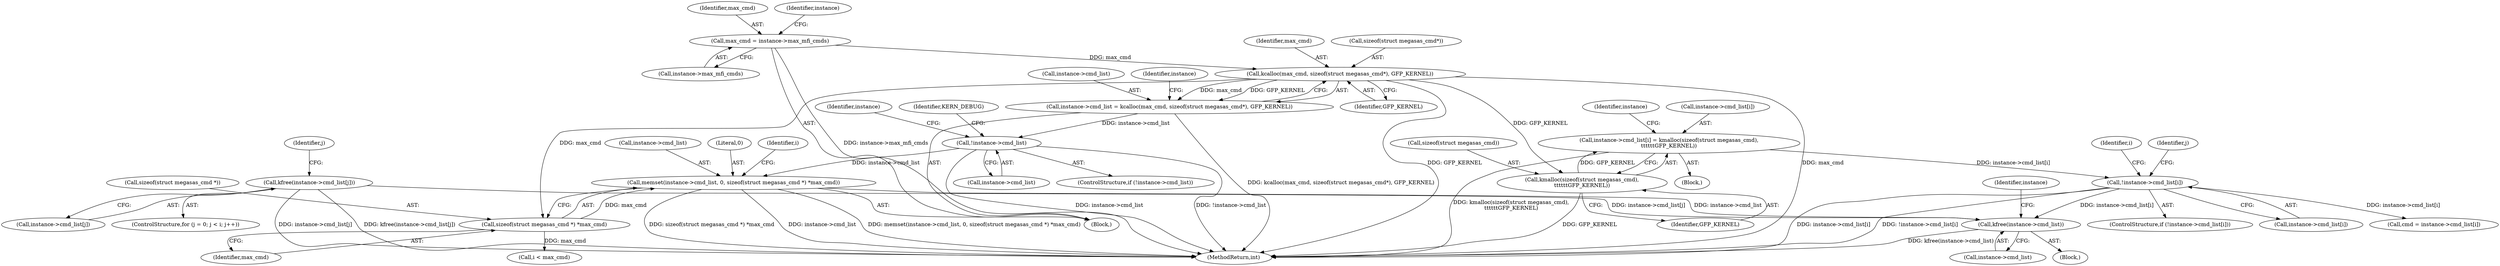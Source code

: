 digraph "0_linux_bcf3b67d16a4c8ffae0aa79de5853435e683945c@API" {
"1000193" [label="(Call,kfree(instance->cmd_list))"];
"1000187" [label="(Call,kfree(instance->cmd_list[j]))"];
"1000171" [label="(Call,!instance->cmd_list[i])"];
"1000160" [label="(Call,instance->cmd_list[i] = kmalloc(sizeof(struct megasas_cmd),\n\t\t\t\t\t\tGFP_KERNEL))"];
"1000166" [label="(Call,kmalloc(sizeof(struct megasas_cmd),\n\t\t\t\t\t\tGFP_KERNEL))"];
"1000118" [label="(Call,kcalloc(max_cmd, sizeof(struct megasas_cmd*), GFP_KERNEL))"];
"1000109" [label="(Call,max_cmd = instance->max_mfi_cmds)"];
"1000141" [label="(Call,memset(instance->cmd_list, 0, sizeof(struct megasas_cmd *) *max_cmd))"];
"1000124" [label="(Call,!instance->cmd_list)"];
"1000114" [label="(Call,instance->cmd_list = kcalloc(max_cmd, sizeof(struct megasas_cmd*), GFP_KERNEL))"];
"1000146" [label="(Call,sizeof(struct megasas_cmd *) *max_cmd)"];
"1000193" [label="(Call,kfree(instance->cmd_list))"];
"1000199" [label="(Identifier,instance)"];
"1000142" [label="(Call,instance->cmd_list)"];
"1000118" [label="(Call,kcalloc(max_cmd, sizeof(struct megasas_cmd*), GFP_KERNEL))"];
"1000170" [label="(ControlStructure,if (!instance->cmd_list[i]))"];
"1000130" [label="(Identifier,KERN_DEBUG)"];
"1000149" [label="(Identifier,max_cmd)"];
"1000271" [label="(MethodReturn,int)"];
"1000158" [label="(Identifier,i)"];
"1000161" [label="(Call,instance->cmd_list[i])"];
"1000119" [label="(Identifier,max_cmd)"];
"1000111" [label="(Call,instance->max_mfi_cmds)"];
"1000114" [label="(Call,instance->cmd_list = kcalloc(max_cmd, sizeof(struct megasas_cmd*), GFP_KERNEL))"];
"1000169" [label="(Identifier,GFP_KERNEL)"];
"1000160" [label="(Call,instance->cmd_list[i] = kmalloc(sizeof(struct megasas_cmd),\n\t\t\t\t\t\tGFP_KERNEL))"];
"1000172" [label="(Call,instance->cmd_list[i])"];
"1000159" [label="(Block,)"];
"1000120" [label="(Call,sizeof(struct megasas_cmd*))"];
"1000125" [label="(Call,instance->cmd_list)"];
"1000167" [label="(Call,sizeof(struct megasas_cmd))"];
"1000143" [label="(Identifier,instance)"];
"1000180" [label="(Identifier,j)"];
"1000171" [label="(Call,!instance->cmd_list[i])"];
"1000122" [label="(Identifier,GFP_KERNEL)"];
"1000115" [label="(Call,instance->cmd_list)"];
"1000104" [label="(Block,)"];
"1000126" [label="(Identifier,instance)"];
"1000186" [label="(Identifier,j)"];
"1000147" [label="(Call,sizeof(struct megasas_cmd *))"];
"1000141" [label="(Call,memset(instance->cmd_list, 0, sizeof(struct megasas_cmd *) *max_cmd))"];
"1000174" [label="(Identifier,instance)"];
"1000110" [label="(Identifier,max_cmd)"];
"1000215" [label="(Call,cmd = instance->cmd_list[i])"];
"1000166" [label="(Call,kmalloc(sizeof(struct megasas_cmd),\n\t\t\t\t\t\tGFP_KERNEL))"];
"1000124" [label="(Call,!instance->cmd_list)"];
"1000123" [label="(ControlStructure,if (!instance->cmd_list))"];
"1000116" [label="(Identifier,instance)"];
"1000187" [label="(Call,kfree(instance->cmd_list[j]))"];
"1000188" [label="(Call,instance->cmd_list[j])"];
"1000109" [label="(Call,max_cmd = instance->max_mfi_cmds)"];
"1000145" [label="(Literal,0)"];
"1000178" [label="(ControlStructure,for (j = 0; j < i; j++))"];
"1000177" [label="(Block,)"];
"1000152" [label="(Identifier,i)"];
"1000146" [label="(Call,sizeof(struct megasas_cmd *) *max_cmd)"];
"1000154" [label="(Call,i < max_cmd)"];
"1000194" [label="(Call,instance->cmd_list)"];
"1000193" -> "1000177"  [label="AST: "];
"1000193" -> "1000194"  [label="CFG: "];
"1000194" -> "1000193"  [label="AST: "];
"1000199" -> "1000193"  [label="CFG: "];
"1000193" -> "1000271"  [label="DDG: kfree(instance->cmd_list)"];
"1000187" -> "1000193"  [label="DDG: instance->cmd_list[j]"];
"1000171" -> "1000193"  [label="DDG: instance->cmd_list[i]"];
"1000141" -> "1000193"  [label="DDG: instance->cmd_list"];
"1000187" -> "1000178"  [label="AST: "];
"1000187" -> "1000188"  [label="CFG: "];
"1000188" -> "1000187"  [label="AST: "];
"1000186" -> "1000187"  [label="CFG: "];
"1000187" -> "1000271"  [label="DDG: instance->cmd_list[j]"];
"1000187" -> "1000271"  [label="DDG: kfree(instance->cmd_list[j])"];
"1000171" -> "1000170"  [label="AST: "];
"1000171" -> "1000172"  [label="CFG: "];
"1000172" -> "1000171"  [label="AST: "];
"1000180" -> "1000171"  [label="CFG: "];
"1000158" -> "1000171"  [label="CFG: "];
"1000171" -> "1000271"  [label="DDG: instance->cmd_list[i]"];
"1000171" -> "1000271"  [label="DDG: !instance->cmd_list[i]"];
"1000160" -> "1000171"  [label="DDG: instance->cmd_list[i]"];
"1000171" -> "1000215"  [label="DDG: instance->cmd_list[i]"];
"1000160" -> "1000159"  [label="AST: "];
"1000160" -> "1000166"  [label="CFG: "];
"1000161" -> "1000160"  [label="AST: "];
"1000166" -> "1000160"  [label="AST: "];
"1000174" -> "1000160"  [label="CFG: "];
"1000160" -> "1000271"  [label="DDG: kmalloc(sizeof(struct megasas_cmd),\n\t\t\t\t\t\tGFP_KERNEL)"];
"1000166" -> "1000160"  [label="DDG: GFP_KERNEL"];
"1000166" -> "1000169"  [label="CFG: "];
"1000167" -> "1000166"  [label="AST: "];
"1000169" -> "1000166"  [label="AST: "];
"1000166" -> "1000271"  [label="DDG: GFP_KERNEL"];
"1000118" -> "1000166"  [label="DDG: GFP_KERNEL"];
"1000118" -> "1000114"  [label="AST: "];
"1000118" -> "1000122"  [label="CFG: "];
"1000119" -> "1000118"  [label="AST: "];
"1000120" -> "1000118"  [label="AST: "];
"1000122" -> "1000118"  [label="AST: "];
"1000114" -> "1000118"  [label="CFG: "];
"1000118" -> "1000271"  [label="DDG: GFP_KERNEL"];
"1000118" -> "1000271"  [label="DDG: max_cmd"];
"1000118" -> "1000114"  [label="DDG: max_cmd"];
"1000118" -> "1000114"  [label="DDG: GFP_KERNEL"];
"1000109" -> "1000118"  [label="DDG: max_cmd"];
"1000118" -> "1000146"  [label="DDG: max_cmd"];
"1000109" -> "1000104"  [label="AST: "];
"1000109" -> "1000111"  [label="CFG: "];
"1000110" -> "1000109"  [label="AST: "];
"1000111" -> "1000109"  [label="AST: "];
"1000116" -> "1000109"  [label="CFG: "];
"1000109" -> "1000271"  [label="DDG: instance->max_mfi_cmds"];
"1000141" -> "1000104"  [label="AST: "];
"1000141" -> "1000146"  [label="CFG: "];
"1000142" -> "1000141"  [label="AST: "];
"1000145" -> "1000141"  [label="AST: "];
"1000146" -> "1000141"  [label="AST: "];
"1000152" -> "1000141"  [label="CFG: "];
"1000141" -> "1000271"  [label="DDG: sizeof(struct megasas_cmd *) *max_cmd"];
"1000141" -> "1000271"  [label="DDG: instance->cmd_list"];
"1000141" -> "1000271"  [label="DDG: memset(instance->cmd_list, 0, sizeof(struct megasas_cmd *) *max_cmd)"];
"1000124" -> "1000141"  [label="DDG: instance->cmd_list"];
"1000146" -> "1000141"  [label="DDG: max_cmd"];
"1000124" -> "1000123"  [label="AST: "];
"1000124" -> "1000125"  [label="CFG: "];
"1000125" -> "1000124"  [label="AST: "];
"1000130" -> "1000124"  [label="CFG: "];
"1000143" -> "1000124"  [label="CFG: "];
"1000124" -> "1000271"  [label="DDG: instance->cmd_list"];
"1000124" -> "1000271"  [label="DDG: !instance->cmd_list"];
"1000114" -> "1000124"  [label="DDG: instance->cmd_list"];
"1000114" -> "1000104"  [label="AST: "];
"1000115" -> "1000114"  [label="AST: "];
"1000126" -> "1000114"  [label="CFG: "];
"1000114" -> "1000271"  [label="DDG: kcalloc(max_cmd, sizeof(struct megasas_cmd*), GFP_KERNEL)"];
"1000146" -> "1000149"  [label="CFG: "];
"1000147" -> "1000146"  [label="AST: "];
"1000149" -> "1000146"  [label="AST: "];
"1000146" -> "1000154"  [label="DDG: max_cmd"];
}
